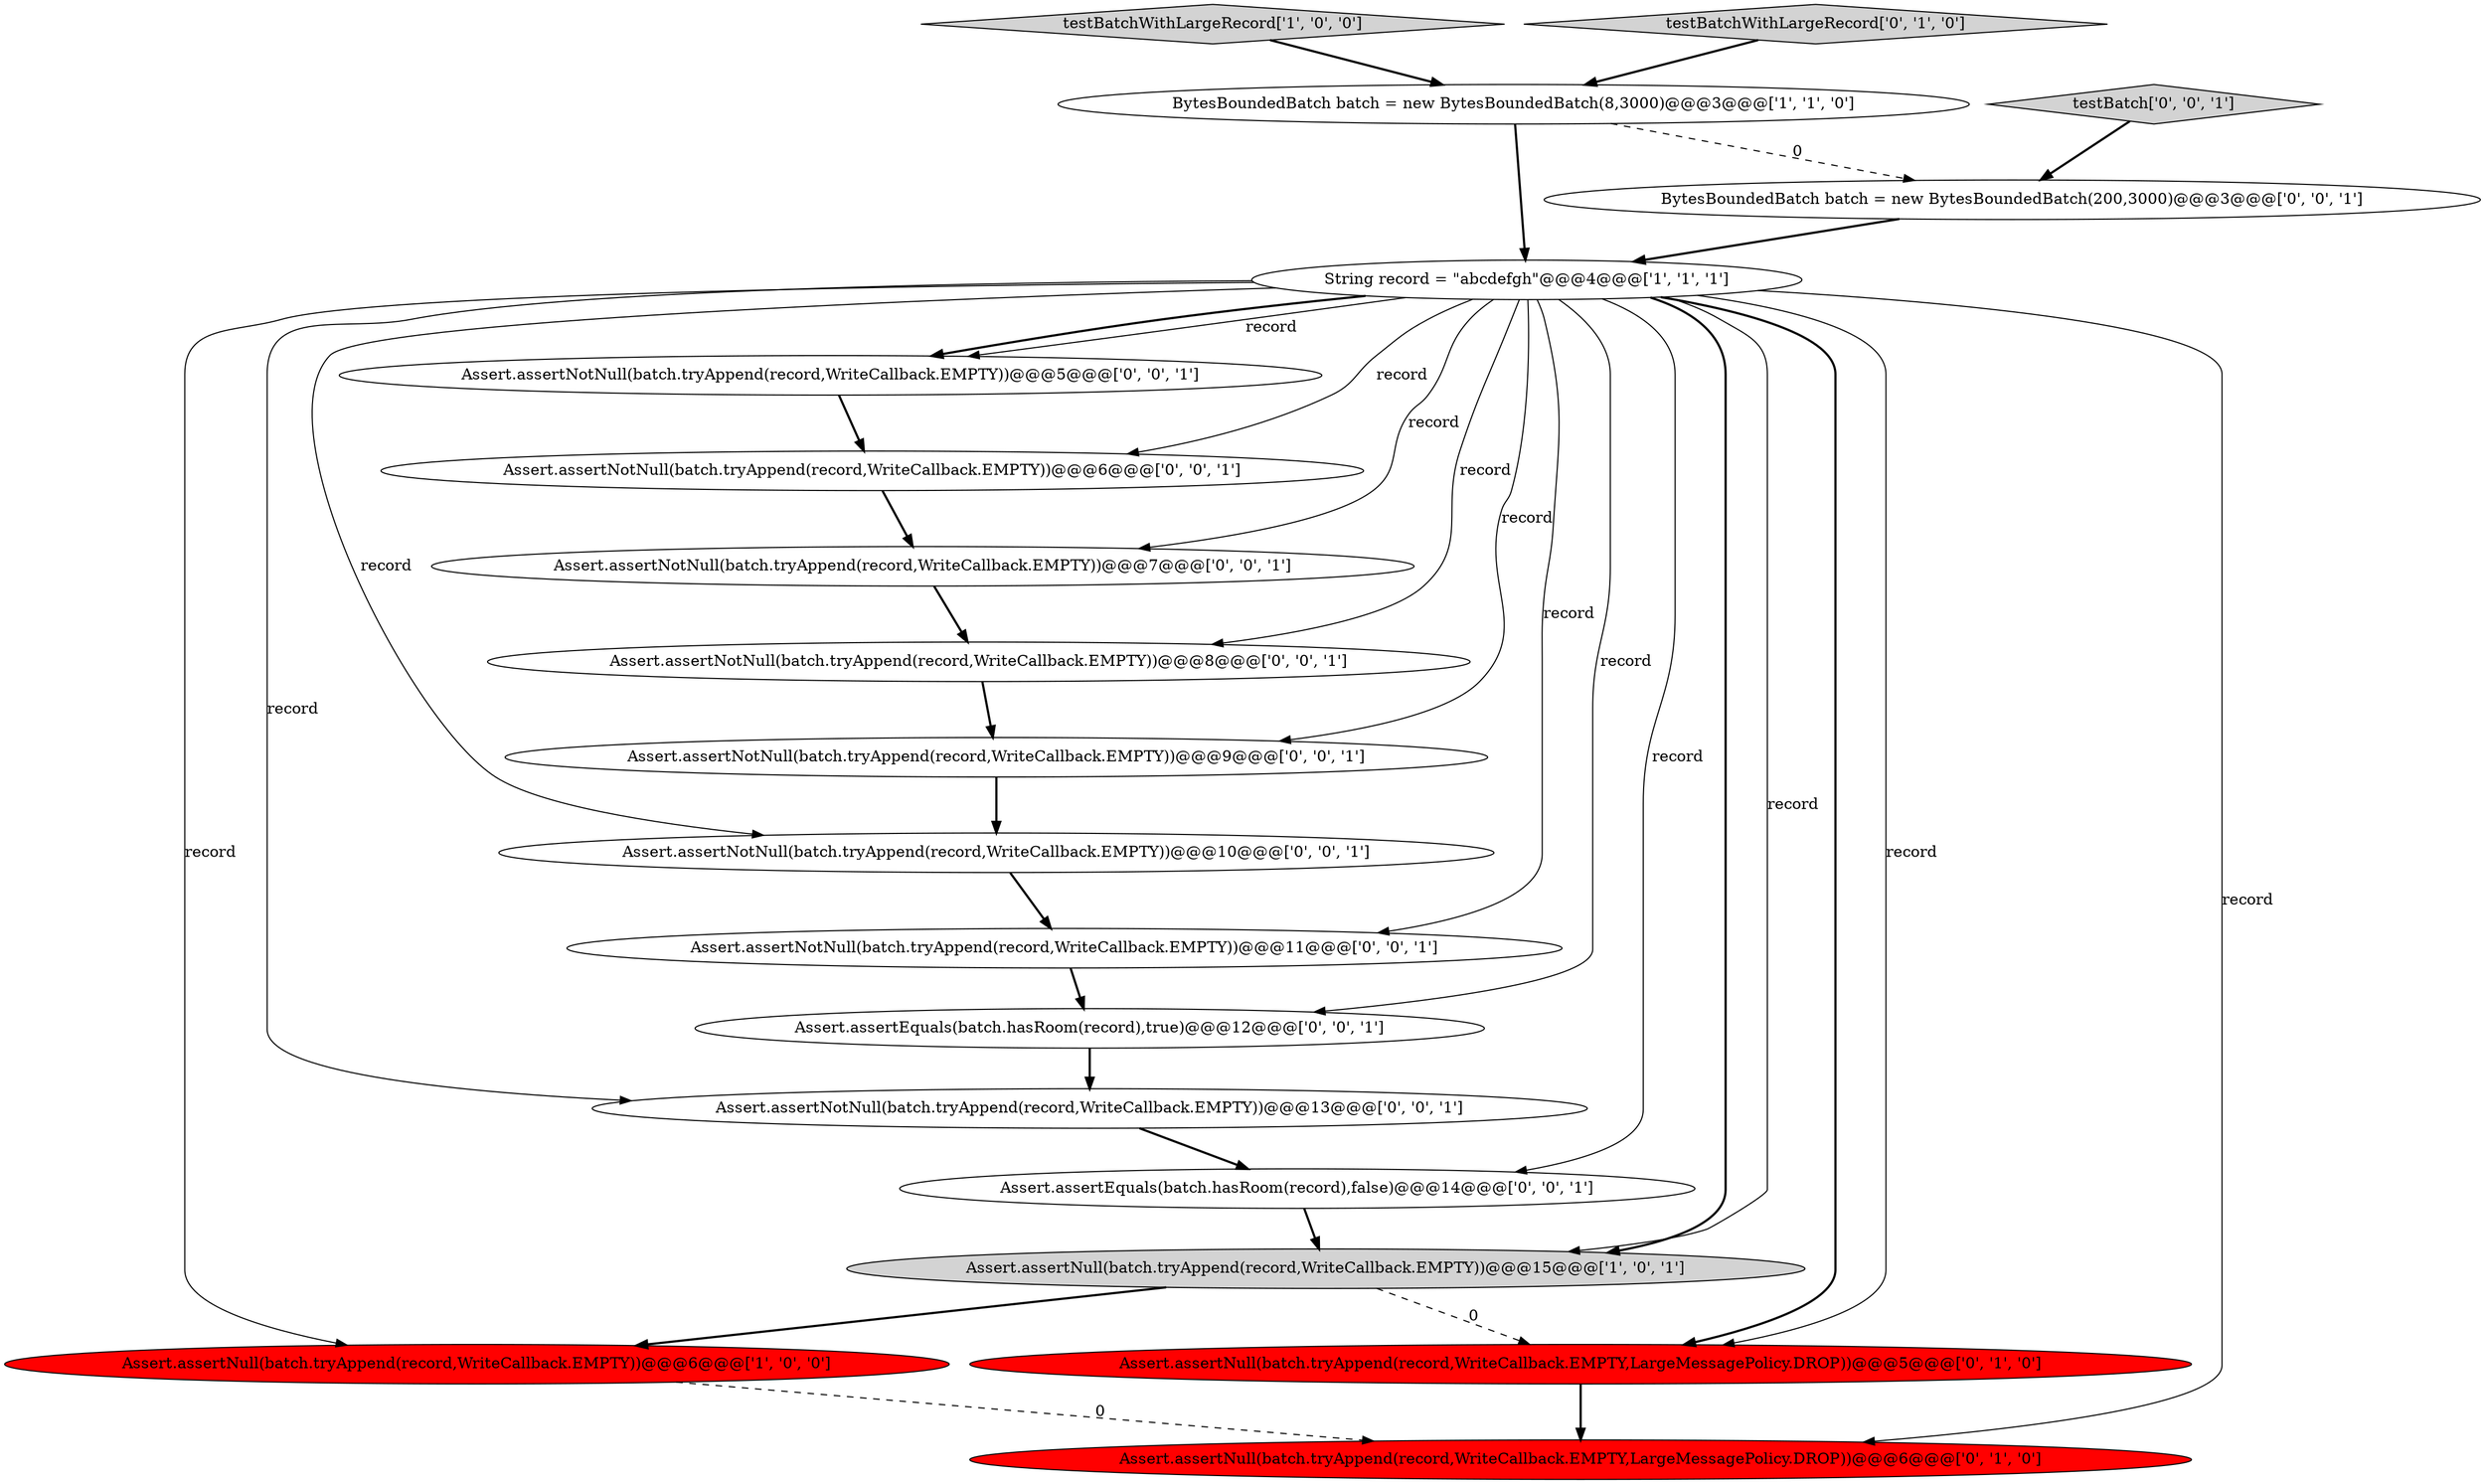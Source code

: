 digraph {
3 [style = filled, label = "BytesBoundedBatch batch = new BytesBoundedBatch(8,3000)@@@3@@@['1', '1', '0']", fillcolor = white, shape = ellipse image = "AAA0AAABBB1BBB"];
13 [style = filled, label = "Assert.assertNotNull(batch.tryAppend(record,WriteCallback.EMPTY))@@@7@@@['0', '0', '1']", fillcolor = white, shape = ellipse image = "AAA0AAABBB3BBB"];
1 [style = filled, label = "testBatchWithLargeRecord['1', '0', '0']", fillcolor = lightgray, shape = diamond image = "AAA0AAABBB1BBB"];
10 [style = filled, label = "Assert.assertNotNull(batch.tryAppend(record,WriteCallback.EMPTY))@@@13@@@['0', '0', '1']", fillcolor = white, shape = ellipse image = "AAA0AAABBB3BBB"];
19 [style = filled, label = "Assert.assertNotNull(batch.tryAppend(record,WriteCallback.EMPTY))@@@8@@@['0', '0', '1']", fillcolor = white, shape = ellipse image = "AAA0AAABBB3BBB"];
18 [style = filled, label = "Assert.assertNotNull(batch.tryAppend(record,WriteCallback.EMPTY))@@@11@@@['0', '0', '1']", fillcolor = white, shape = ellipse image = "AAA0AAABBB3BBB"];
17 [style = filled, label = "Assert.assertNotNull(batch.tryAppend(record,WriteCallback.EMPTY))@@@6@@@['0', '0', '1']", fillcolor = white, shape = ellipse image = "AAA0AAABBB3BBB"];
15 [style = filled, label = "Assert.assertEquals(batch.hasRoom(record),false)@@@14@@@['0', '0', '1']", fillcolor = white, shape = ellipse image = "AAA0AAABBB3BBB"];
5 [style = filled, label = "testBatchWithLargeRecord['0', '1', '0']", fillcolor = lightgray, shape = diamond image = "AAA0AAABBB2BBB"];
7 [style = filled, label = "Assert.assertNull(batch.tryAppend(record,WriteCallback.EMPTY,LargeMessagePolicy.DROP))@@@6@@@['0', '1', '0']", fillcolor = red, shape = ellipse image = "AAA1AAABBB2BBB"];
4 [style = filled, label = "Assert.assertNull(batch.tryAppend(record,WriteCallback.EMPTY))@@@6@@@['1', '0', '0']", fillcolor = red, shape = ellipse image = "AAA1AAABBB1BBB"];
8 [style = filled, label = "Assert.assertNotNull(batch.tryAppend(record,WriteCallback.EMPTY))@@@10@@@['0', '0', '1']", fillcolor = white, shape = ellipse image = "AAA0AAABBB3BBB"];
6 [style = filled, label = "Assert.assertNull(batch.tryAppend(record,WriteCallback.EMPTY,LargeMessagePolicy.DROP))@@@5@@@['0', '1', '0']", fillcolor = red, shape = ellipse image = "AAA1AAABBB2BBB"];
9 [style = filled, label = "Assert.assertNotNull(batch.tryAppend(record,WriteCallback.EMPTY))@@@5@@@['0', '0', '1']", fillcolor = white, shape = ellipse image = "AAA0AAABBB3BBB"];
0 [style = filled, label = "String record = \"abcdefgh\"@@@4@@@['1', '1', '1']", fillcolor = white, shape = ellipse image = "AAA0AAABBB1BBB"];
11 [style = filled, label = "Assert.assertNotNull(batch.tryAppend(record,WriteCallback.EMPTY))@@@9@@@['0', '0', '1']", fillcolor = white, shape = ellipse image = "AAA0AAABBB3BBB"];
14 [style = filled, label = "Assert.assertEquals(batch.hasRoom(record),true)@@@12@@@['0', '0', '1']", fillcolor = white, shape = ellipse image = "AAA0AAABBB3BBB"];
16 [style = filled, label = "testBatch['0', '0', '1']", fillcolor = lightgray, shape = diamond image = "AAA0AAABBB3BBB"];
2 [style = filled, label = "Assert.assertNull(batch.tryAppend(record,WriteCallback.EMPTY))@@@15@@@['1', '0', '1']", fillcolor = lightgray, shape = ellipse image = "AAA0AAABBB1BBB"];
12 [style = filled, label = "BytesBoundedBatch batch = new BytesBoundedBatch(200,3000)@@@3@@@['0', '0', '1']", fillcolor = white, shape = ellipse image = "AAA0AAABBB3BBB"];
5->3 [style = bold, label=""];
0->10 [style = solid, label="record"];
0->9 [style = bold, label=""];
15->2 [style = bold, label=""];
0->17 [style = solid, label="record"];
10->15 [style = bold, label=""];
0->18 [style = solid, label="record"];
0->6 [style = bold, label=""];
8->18 [style = bold, label=""];
0->19 [style = solid, label="record"];
0->2 [style = bold, label=""];
1->3 [style = bold, label=""];
14->10 [style = bold, label=""];
9->17 [style = bold, label=""];
19->11 [style = bold, label=""];
2->4 [style = bold, label=""];
12->0 [style = bold, label=""];
0->11 [style = solid, label="record"];
3->0 [style = bold, label=""];
13->19 [style = bold, label=""];
0->14 [style = solid, label="record"];
3->12 [style = dashed, label="0"];
0->7 [style = solid, label="record"];
4->7 [style = dashed, label="0"];
0->15 [style = solid, label="record"];
0->9 [style = solid, label="record"];
2->6 [style = dashed, label="0"];
0->4 [style = solid, label="record"];
11->8 [style = bold, label=""];
0->8 [style = solid, label="record"];
17->13 [style = bold, label=""];
0->2 [style = solid, label="record"];
0->13 [style = solid, label="record"];
6->7 [style = bold, label=""];
0->6 [style = solid, label="record"];
16->12 [style = bold, label=""];
18->14 [style = bold, label=""];
}
